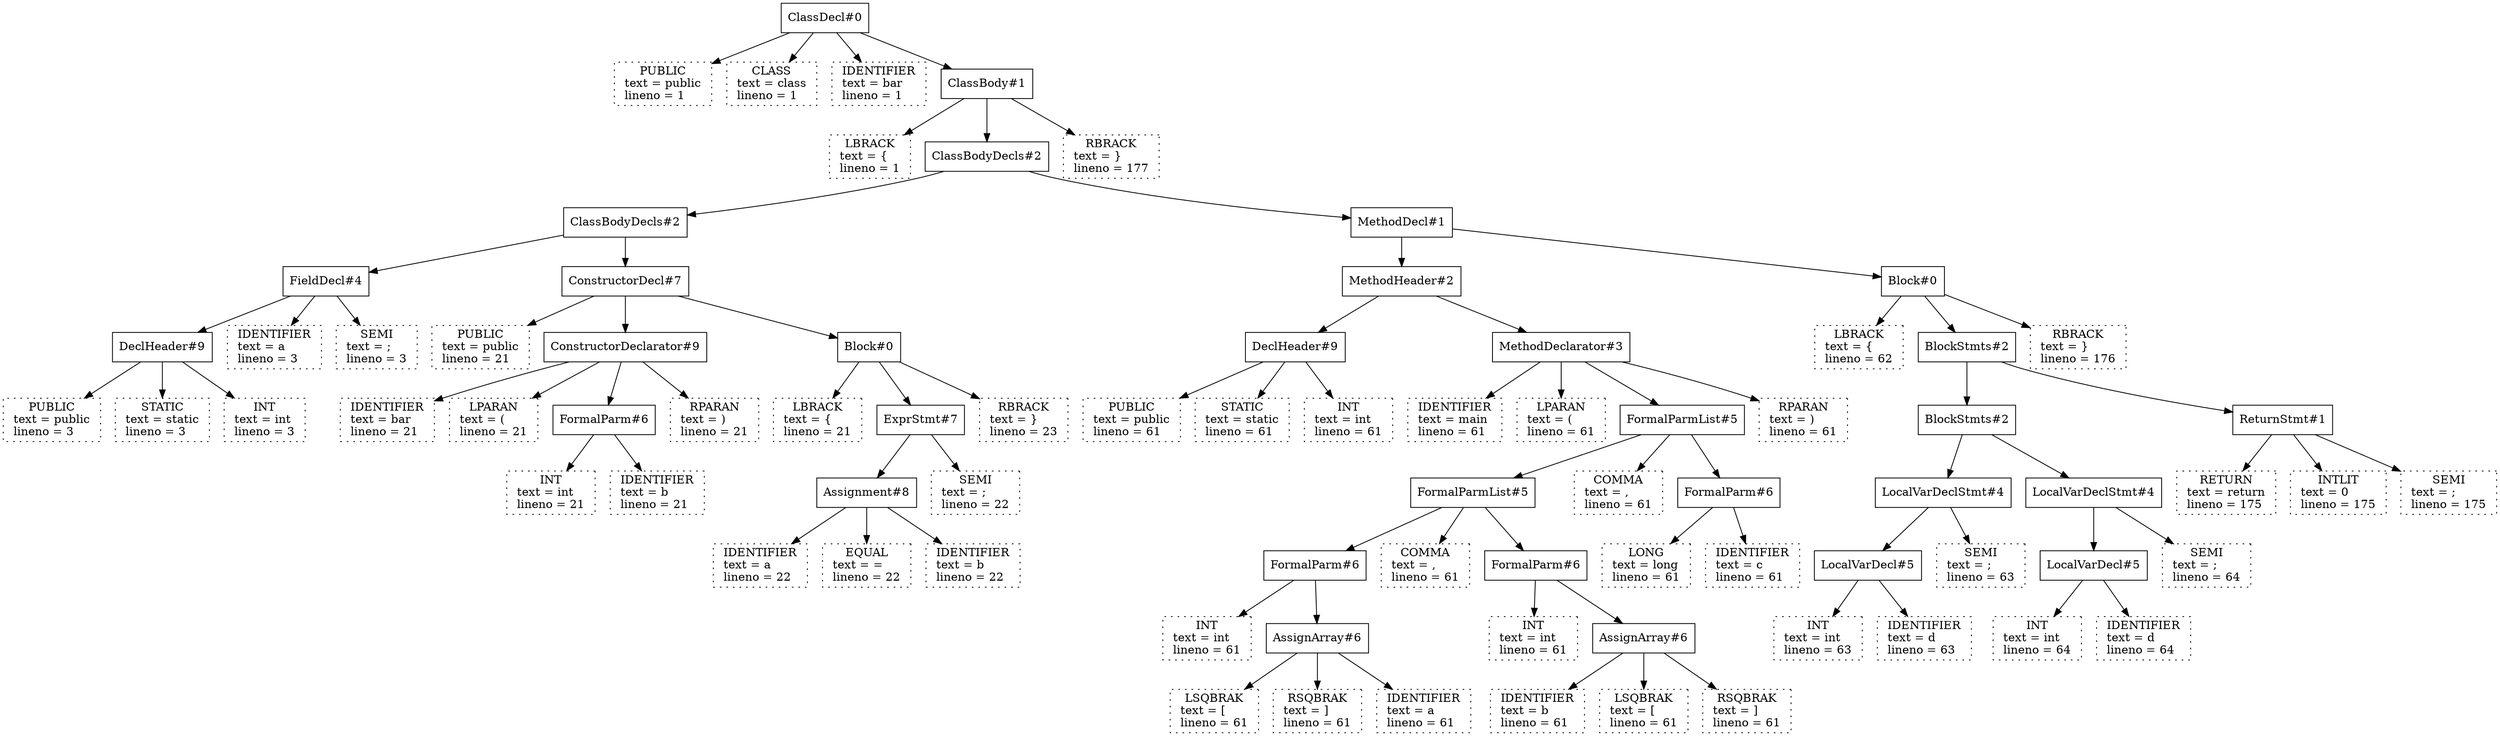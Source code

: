 digraph {
N81 [shape=box label="ClassDecl#0"];
N81 -> N0;
N0 [shape=box style=dotted label=" PUBLIC \n text = public \l lineno = 1 \l"];
N81 -> N1;
N1 [shape=box style=dotted label=" CLASS \n text = class \l lineno = 1 \l"];
N81 -> N2;
N2 [shape=box style=dotted label=" IDENTIFIER \n text = bar \l lineno = 1 \l"];
N81 -> N80;
N80 [shape=box label="ClassBody#1"];
N80 -> N3;
N3 [shape=box style=dotted label=" LBRACK \n text = { \l lineno = 1 \l"];
N80 -> N78;
N78 [shape=box label="ClassBodyDecls#2"];
N78 -> N29;
N29 [shape=box label="ClassBodyDecls#2"];
N29 -> N10;
N10 [shape=box label="FieldDecl#4"];
N10 -> N7;
N7 [shape=box label="DeclHeader#9"];
N7 -> N4;
N4 [shape=box style=dotted label=" PUBLIC \n text = public \l lineno = 3 \l"];
N7 -> N5;
N5 [shape=box style=dotted label=" STATIC \n text = static \l lineno = 3 \l"];
N7 -> N6;
N6 [shape=box style=dotted label=" INT \n text = int \l lineno = 3 \l"];
N10 -> N8;
N8 [shape=box style=dotted label=" IDENTIFIER \n text = a \l lineno = 3 \l"];
N10 -> N9;
N9 [shape=box style=dotted label=" SEMI \n text = ; \l lineno = 3 \l"];
N29 -> N28;
N28 [shape=box label="ConstructorDecl#7"];
N28 -> N11;
N11 [shape=box style=dotted label=" PUBLIC \n text = public \l lineno = 21 \l"];
N28 -> N18;
N18 [shape=box label="ConstructorDeclarator#9"];
N18 -> N12;
N12 [shape=box style=dotted label=" IDENTIFIER \n text = bar \l lineno = 21 \l"];
N18 -> N13;
N13 [shape=box style=dotted label=" LPARAN \n text = ( \l lineno = 21 \l"];
N18 -> N17;
N17 [shape=box label="FormalParm#6"];
N17 -> N14;
N14 [shape=box style=dotted label=" INT \n text = int \l lineno = 21 \l"];
N17 -> N15;
N15 [shape=box style=dotted label=" IDENTIFIER \n text = b \l lineno = 21 \l"];
N18 -> N16;
N16 [shape=box style=dotted label=" RPARAN \n text = ) \l lineno = 21 \l"];
N28 -> N27;
N27 [shape=box label="Block#0"];
N27 -> N19;
N19 [shape=box style=dotted label=" LBRACK \n text = { \l lineno = 21 \l"];
N27 -> N25;
N25 [shape=box label="ExprStmt#7"];
N25 -> N24;
N24 [shape=box label="Assignment#8"];
N24 -> N20;
N20 [shape=box style=dotted label=" IDENTIFIER \n text = a \l lineno = 22 \l"];
N24 -> N21;
N21 [shape=box style=dotted label=" EQUAL \n text = = \l lineno = 22 \l"];
N24 -> N22;
N22 [shape=box style=dotted label=" IDENTIFIER \n text = b \l lineno = 22 \l"];
N25 -> N23;
N23 [shape=box style=dotted label=" SEMI \n text = ; \l lineno = 22 \l"];
N27 -> N26;
N26 [shape=box style=dotted label=" RBRACK \n text = } \l lineno = 23 \l"];
N78 -> N77;
N77 [shape=box label="MethodDecl#1"];
N77 -> N57;
N57 [shape=box label="MethodHeader#2"];
N57 -> N33;
N33 [shape=box label="DeclHeader#9"];
N33 -> N30;
N30 [shape=box style=dotted label=" PUBLIC \n text = public \l lineno = 61 \l"];
N33 -> N31;
N31 [shape=box style=dotted label=" STATIC \n text = static \l lineno = 61 \l"];
N33 -> N32;
N32 [shape=box style=dotted label=" INT \n text = int \l lineno = 61 \l"];
N57 -> N56;
N56 [shape=box label="MethodDeclarator#3"];
N56 -> N34;
N34 [shape=box style=dotted label=" IDENTIFIER \n text = main \l lineno = 61 \l"];
N56 -> N35;
N35 [shape=box style=dotted label=" LPARAN \n text = ( \l lineno = 61 \l"];
N56 -> N55;
N55 [shape=box label="FormalParmList#5"];
N55 -> N49;
N49 [shape=box label="FormalParmList#5"];
N49 -> N41;
N41 [shape=box label="FormalParm#6"];
N41 -> N36;
N36 [shape=box style=dotted label=" INT \n text = int \l lineno = 61 \l"];
N41 -> N40;
N40 [shape=box label="AssignArray#6"];
N40 -> N37;
N37 [shape=box style=dotted label=" LSQBRAK \n text = [ \l lineno = 61 \l"];
N40 -> N38;
N38 [shape=box style=dotted label=" RSQBRAK \n text = ] \l lineno = 61 \l"];
N40 -> N39;
N39 [shape=box style=dotted label=" IDENTIFIER \n text = a \l lineno = 61 \l"];
N49 -> N42;
N42 [shape=box style=dotted label=" COMMA \n text = , \l lineno = 61 \l"];
N49 -> N48;
N48 [shape=box label="FormalParm#6"];
N48 -> N43;
N43 [shape=box style=dotted label=" INT \n text = int \l lineno = 61 \l"];
N48 -> N47;
N47 [shape=box label="AssignArray#6"];
N47 -> N44;
N44 [shape=box style=dotted label=" IDENTIFIER \n text = b \l lineno = 61 \l"];
N47 -> N45;
N45 [shape=box style=dotted label=" LSQBRAK \n text = [ \l lineno = 61 \l"];
N47 -> N46;
N46 [shape=box style=dotted label=" RSQBRAK \n text = ] \l lineno = 61 \l"];
N55 -> N50;
N50 [shape=box style=dotted label=" COMMA \n text = , \l lineno = 61 \l"];
N55 -> N54;
N54 [shape=box label="FormalParm#6"];
N54 -> N51;
N51 [shape=box style=dotted label=" LONG \n text = long \l lineno = 61 \l"];
N54 -> N52;
N52 [shape=box style=dotted label=" IDENTIFIER \n text = c \l lineno = 61 \l"];
N56 -> N53;
N53 [shape=box style=dotted label=" RPARAN \n text = ) \l lineno = 61 \l"];
N77 -> N76;
N76 [shape=box label="Block#0"];
N76 -> N58;
N58 [shape=box style=dotted label=" LBRACK \n text = { \l lineno = 62 \l"];
N76 -> N74;
N74 [shape=box label="BlockStmts#2"];
N74 -> N69;
N69 [shape=box label="BlockStmts#2"];
N69 -> N63;
N63 [shape=box label="LocalVarDeclStmt#4"];
N63 -> N62;
N62 [shape=box label="LocalVarDecl#5"];
N62 -> N59;
N59 [shape=box style=dotted label=" INT \n text = int \l lineno = 63 \l"];
N62 -> N60;
N60 [shape=box style=dotted label=" IDENTIFIER \n text = d \l lineno = 63 \l"];
N63 -> N61;
N61 [shape=box style=dotted label=" SEMI \n text = ; \l lineno = 63 \l"];
N69 -> N68;
N68 [shape=box label="LocalVarDeclStmt#4"];
N68 -> N67;
N67 [shape=box label="LocalVarDecl#5"];
N67 -> N64;
N64 [shape=box style=dotted label=" INT \n text = int \l lineno = 64 \l"];
N67 -> N65;
N65 [shape=box style=dotted label=" IDENTIFIER \n text = d \l lineno = 64 \l"];
N68 -> N66;
N66 [shape=box style=dotted label=" SEMI \n text = ; \l lineno = 64 \l"];
N74 -> N73;
N73 [shape=box label="ReturnStmt#1"];
N73 -> N70;
N70 [shape=box style=dotted label=" RETURN \n text = return \l lineno = 175 \l"];
N73 -> N71;
N71 [shape=box style=dotted label=" INTLIT \n text = 0 \l lineno = 175 \l"];
N73 -> N72;
N72 [shape=box style=dotted label=" SEMI \n text = ; \l lineno = 175 \l"];
N76 -> N75;
N75 [shape=box style=dotted label=" RBRACK \n text = } \l lineno = 176 \l"];
N80 -> N79;
N79 [shape=box style=dotted label=" RBRACK \n text = } \l lineno = 177 \l"];
}
